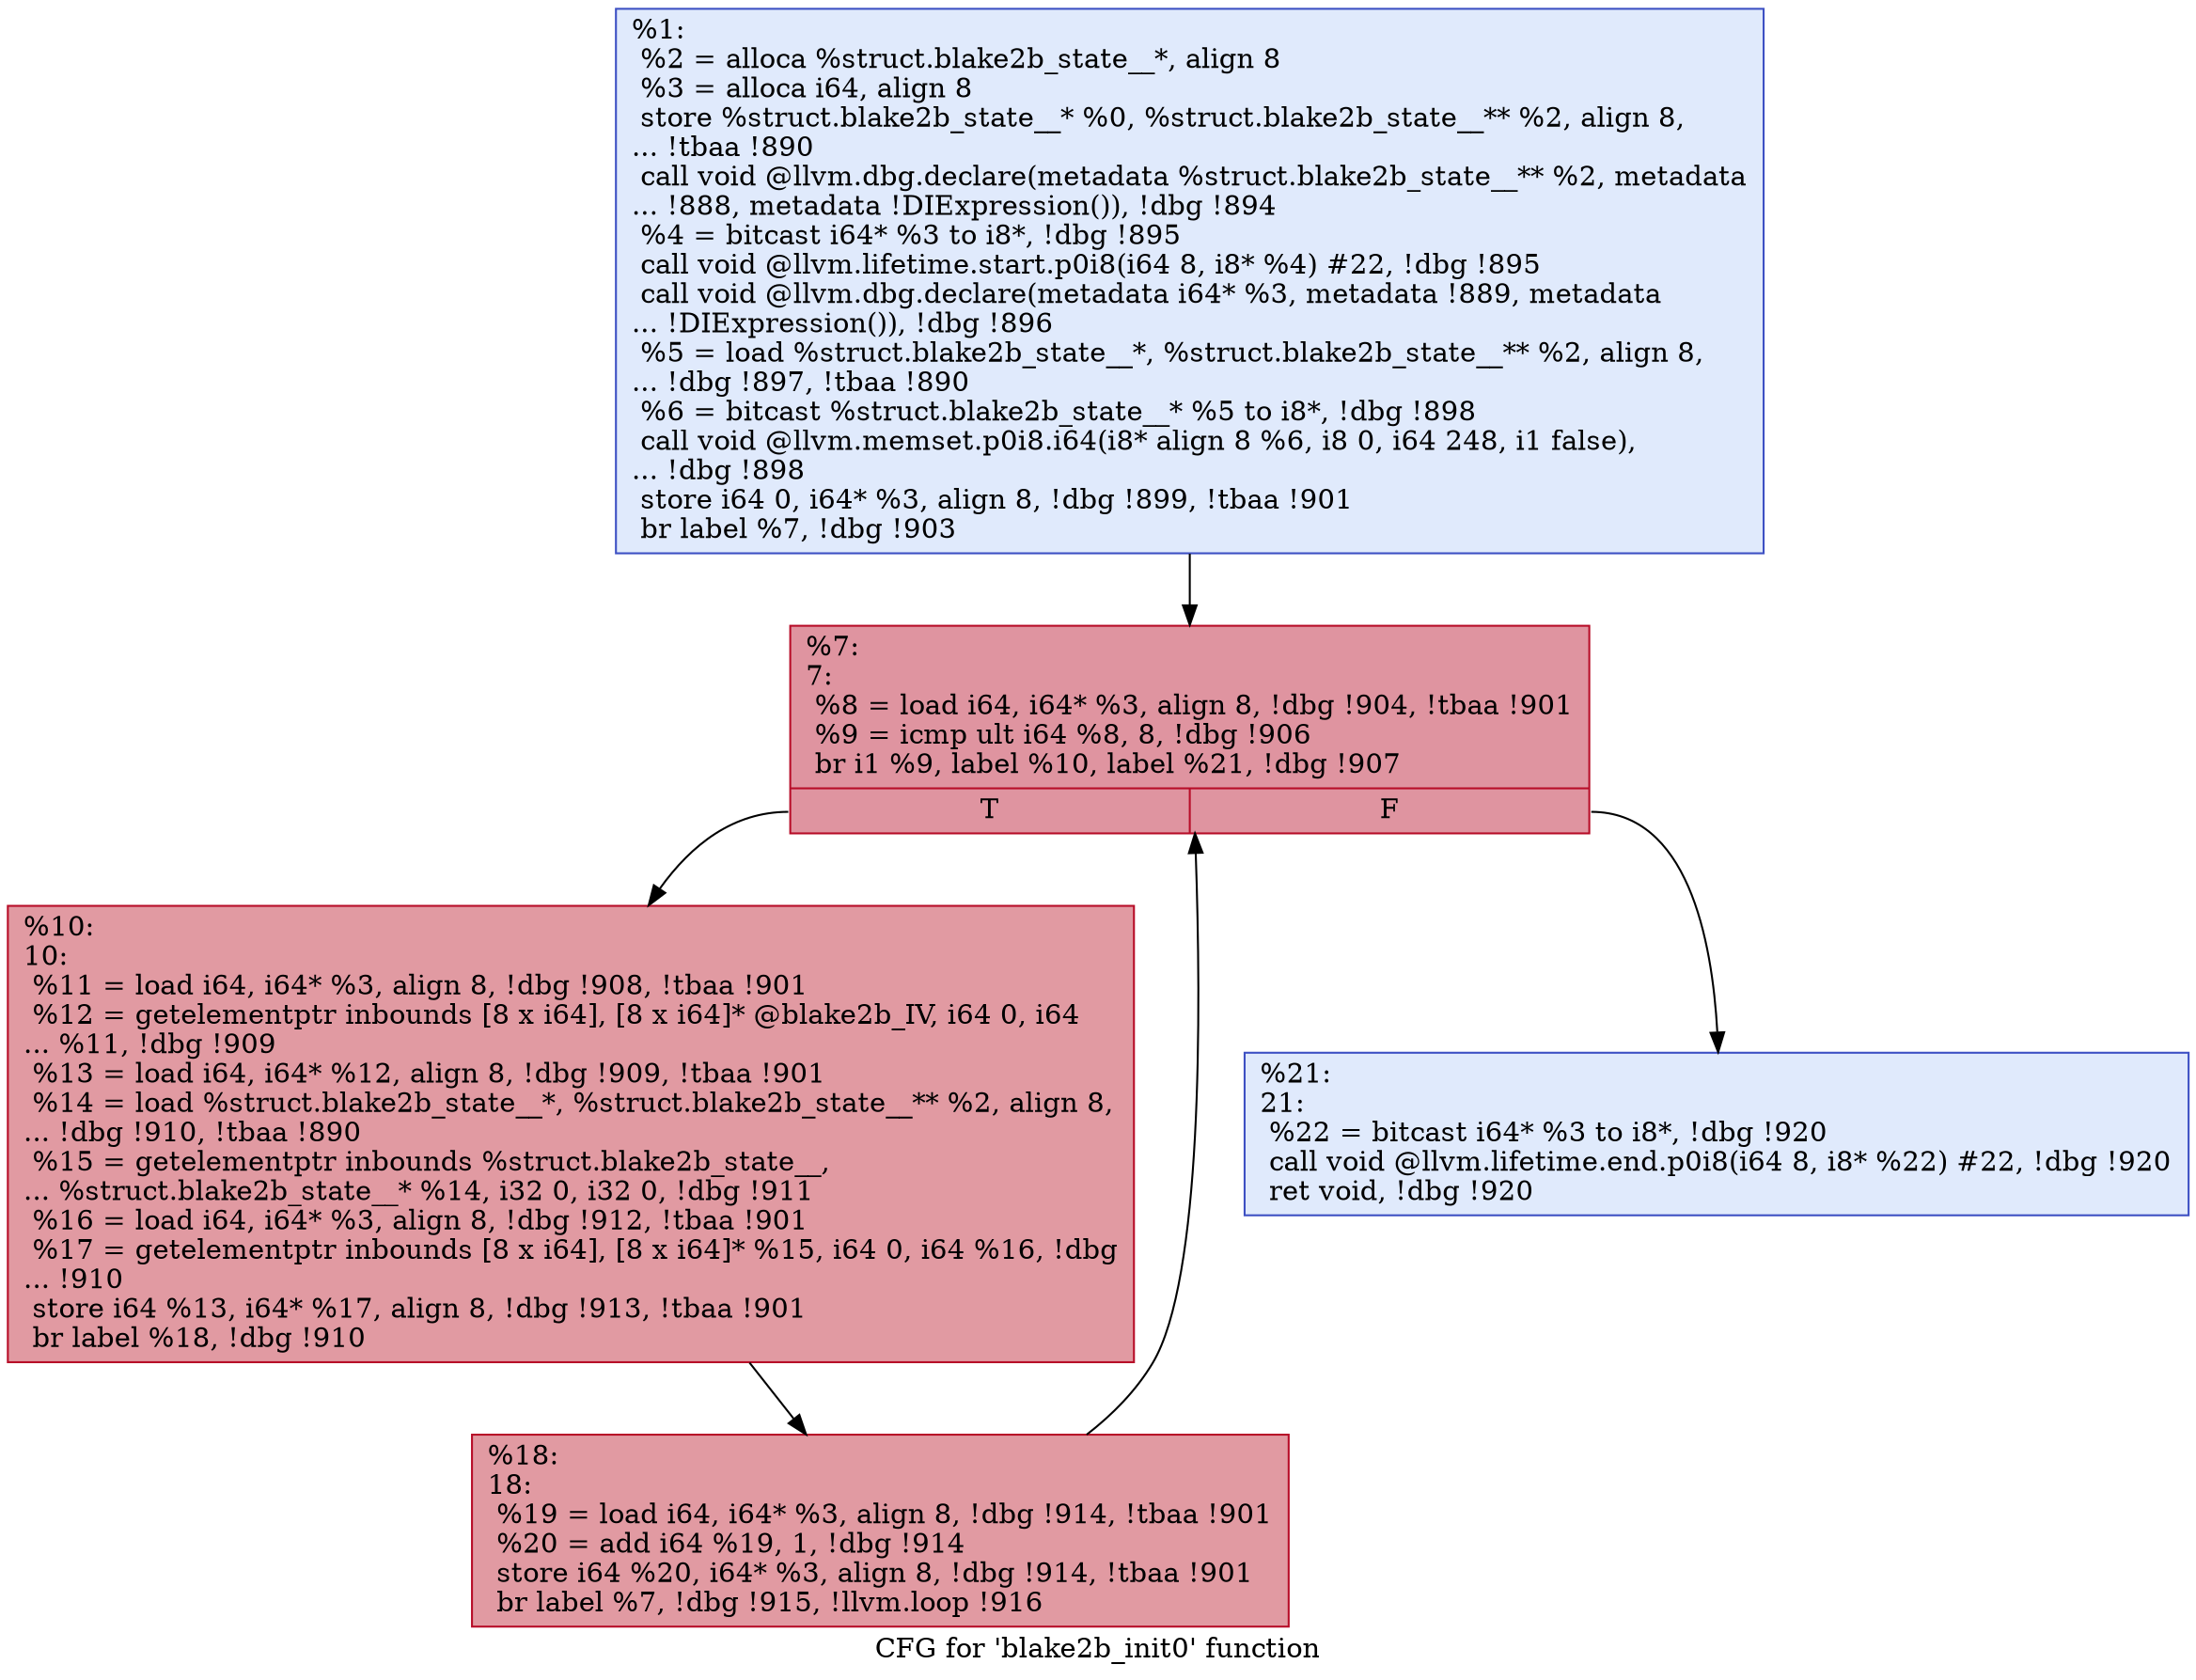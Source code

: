 digraph "CFG for 'blake2b_init0' function" {
	label="CFG for 'blake2b_init0' function";

	Node0x123d800 [shape=record,color="#3d50c3ff", style=filled, fillcolor="#b9d0f970",label="{%1:\l  %2 = alloca %struct.blake2b_state__*, align 8\l  %3 = alloca i64, align 8\l  store %struct.blake2b_state__* %0, %struct.blake2b_state__** %2, align 8,\l... !tbaa !890\l  call void @llvm.dbg.declare(metadata %struct.blake2b_state__** %2, metadata\l... !888, metadata !DIExpression()), !dbg !894\l  %4 = bitcast i64* %3 to i8*, !dbg !895\l  call void @llvm.lifetime.start.p0i8(i64 8, i8* %4) #22, !dbg !895\l  call void @llvm.dbg.declare(metadata i64* %3, metadata !889, metadata\l... !DIExpression()), !dbg !896\l  %5 = load %struct.blake2b_state__*, %struct.blake2b_state__** %2, align 8,\l... !dbg !897, !tbaa !890\l  %6 = bitcast %struct.blake2b_state__* %5 to i8*, !dbg !898\l  call void @llvm.memset.p0i8.i64(i8* align 8 %6, i8 0, i64 248, i1 false),\l... !dbg !898\l  store i64 0, i64* %3, align 8, !dbg !899, !tbaa !901\l  br label %7, !dbg !903\l}"];
	Node0x123d800 -> Node0x1240410;
	Node0x1240410 [shape=record,color="#b70d28ff", style=filled, fillcolor="#b70d2870",label="{%7:\l7:                                                \l  %8 = load i64, i64* %3, align 8, !dbg !904, !tbaa !901\l  %9 = icmp ult i64 %8, 8, !dbg !906\l  br i1 %9, label %10, label %21, !dbg !907\l|{<s0>T|<s1>F}}"];
	Node0x1240410:s0 -> Node0x1240460;
	Node0x1240410:s1 -> Node0x1240500;
	Node0x1240460 [shape=record,color="#b70d28ff", style=filled, fillcolor="#bb1b2c70",label="{%10:\l10:                                               \l  %11 = load i64, i64* %3, align 8, !dbg !908, !tbaa !901\l  %12 = getelementptr inbounds [8 x i64], [8 x i64]* @blake2b_IV, i64 0, i64\l... %11, !dbg !909\l  %13 = load i64, i64* %12, align 8, !dbg !909, !tbaa !901\l  %14 = load %struct.blake2b_state__*, %struct.blake2b_state__** %2, align 8,\l... !dbg !910, !tbaa !890\l  %15 = getelementptr inbounds %struct.blake2b_state__,\l... %struct.blake2b_state__* %14, i32 0, i32 0, !dbg !911\l  %16 = load i64, i64* %3, align 8, !dbg !912, !tbaa !901\l  %17 = getelementptr inbounds [8 x i64], [8 x i64]* %15, i64 0, i64 %16, !dbg\l... !910\l  store i64 %13, i64* %17, align 8, !dbg !913, !tbaa !901\l  br label %18, !dbg !910\l}"];
	Node0x1240460 -> Node0x12404b0;
	Node0x12404b0 [shape=record,color="#b70d28ff", style=filled, fillcolor="#bb1b2c70",label="{%18:\l18:                                               \l  %19 = load i64, i64* %3, align 8, !dbg !914, !tbaa !901\l  %20 = add i64 %19, 1, !dbg !914\l  store i64 %20, i64* %3, align 8, !dbg !914, !tbaa !901\l  br label %7, !dbg !915, !llvm.loop !916\l}"];
	Node0x12404b0 -> Node0x1240410;
	Node0x1240500 [shape=record,color="#3d50c3ff", style=filled, fillcolor="#b9d0f970",label="{%21:\l21:                                               \l  %22 = bitcast i64* %3 to i8*, !dbg !920\l  call void @llvm.lifetime.end.p0i8(i64 8, i8* %22) #22, !dbg !920\l  ret void, !dbg !920\l}"];
}
